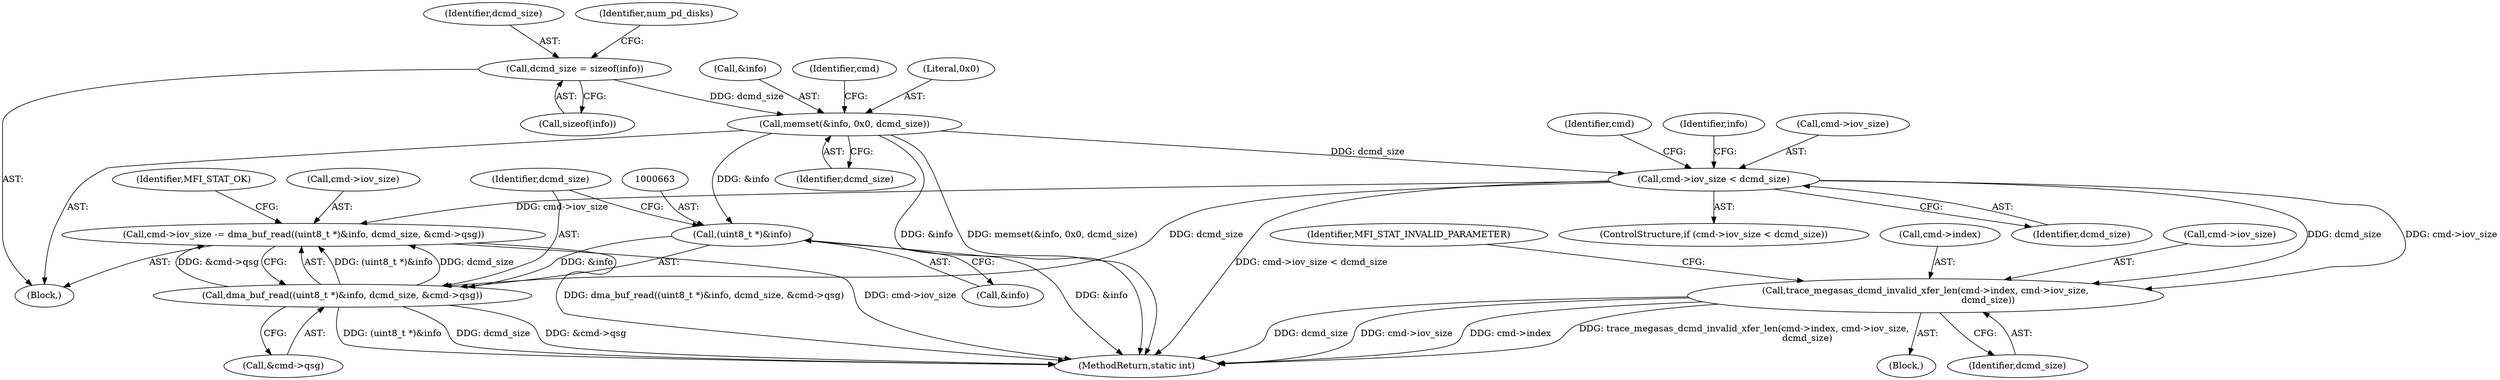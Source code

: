 digraph "0_qemu_844864fbae66935951529408831c2f22367a57b6@API" {
"1000131" [label="(Call,memset(&info, 0x0, dcmd_size))"];
"1000122" [label="(Call,dcmd_size = sizeof(info))"];
"1000137" [label="(Call,cmd->iov_size < dcmd_size)"];
"1000143" [label="(Call,trace_megasas_dcmd_invalid_xfer_len(cmd->index, cmd->iov_size,\n                                            dcmd_size))"];
"1000657" [label="(Call,cmd->iov_size -= dma_buf_read((uint8_t *)&info, dcmd_size, &cmd->qsg))"];
"1000661" [label="(Call,dma_buf_read((uint8_t *)&info, dcmd_size, &cmd->qsg))"];
"1000662" [label="(Call,(uint8_t *)&info)"];
"1000673" [label="(MethodReturn,static int)"];
"1000667" [label="(Call,&cmd->qsg)"];
"1000134" [label="(Literal,0x0)"];
"1000137" [label="(Call,cmd->iov_size < dcmd_size)"];
"1000661" [label="(Call,dma_buf_read((uint8_t *)&info, dcmd_size, &cmd->qsg))"];
"1000136" [label="(ControlStructure,if (cmd->iov_size < dcmd_size))"];
"1000143" [label="(Call,trace_megasas_dcmd_invalid_xfer_len(cmd->index, cmd->iov_size,\n                                            dcmd_size))"];
"1000123" [label="(Identifier,dcmd_size)"];
"1000104" [label="(Block,)"];
"1000145" [label="(Identifier,cmd)"];
"1000672" [label="(Identifier,MFI_STAT_OK)"];
"1000657" [label="(Call,cmd->iov_size -= dma_buf_read((uint8_t *)&info, dcmd_size, &cmd->qsg))"];
"1000132" [label="(Call,&info)"];
"1000144" [label="(Call,cmd->index)"];
"1000142" [label="(Block,)"];
"1000124" [label="(Call,sizeof(info))"];
"1000131" [label="(Call,memset(&info, 0x0, dcmd_size))"];
"1000662" [label="(Call,(uint8_t *)&info)"];
"1000147" [label="(Call,cmd->iov_size)"];
"1000152" [label="(Identifier,MFI_STAT_INVALID_PARAMETER)"];
"1000156" [label="(Identifier,info)"];
"1000150" [label="(Identifier,dcmd_size)"];
"1000141" [label="(Identifier,dcmd_size)"];
"1000135" [label="(Identifier,dcmd_size)"];
"1000139" [label="(Identifier,cmd)"];
"1000129" [label="(Identifier,num_pd_disks)"];
"1000122" [label="(Call,dcmd_size = sizeof(info))"];
"1000138" [label="(Call,cmd->iov_size)"];
"1000666" [label="(Identifier,dcmd_size)"];
"1000658" [label="(Call,cmd->iov_size)"];
"1000664" [label="(Call,&info)"];
"1000131" -> "1000104"  [label="AST: "];
"1000131" -> "1000135"  [label="CFG: "];
"1000132" -> "1000131"  [label="AST: "];
"1000134" -> "1000131"  [label="AST: "];
"1000135" -> "1000131"  [label="AST: "];
"1000139" -> "1000131"  [label="CFG: "];
"1000131" -> "1000673"  [label="DDG: &info"];
"1000131" -> "1000673"  [label="DDG: memset(&info, 0x0, dcmd_size)"];
"1000122" -> "1000131"  [label="DDG: dcmd_size"];
"1000131" -> "1000137"  [label="DDG: dcmd_size"];
"1000131" -> "1000662"  [label="DDG: &info"];
"1000122" -> "1000104"  [label="AST: "];
"1000122" -> "1000124"  [label="CFG: "];
"1000123" -> "1000122"  [label="AST: "];
"1000124" -> "1000122"  [label="AST: "];
"1000129" -> "1000122"  [label="CFG: "];
"1000137" -> "1000136"  [label="AST: "];
"1000137" -> "1000141"  [label="CFG: "];
"1000138" -> "1000137"  [label="AST: "];
"1000141" -> "1000137"  [label="AST: "];
"1000145" -> "1000137"  [label="CFG: "];
"1000156" -> "1000137"  [label="CFG: "];
"1000137" -> "1000673"  [label="DDG: cmd->iov_size < dcmd_size"];
"1000137" -> "1000143"  [label="DDG: cmd->iov_size"];
"1000137" -> "1000143"  [label="DDG: dcmd_size"];
"1000137" -> "1000657"  [label="DDG: cmd->iov_size"];
"1000137" -> "1000661"  [label="DDG: dcmd_size"];
"1000143" -> "1000142"  [label="AST: "];
"1000143" -> "1000150"  [label="CFG: "];
"1000144" -> "1000143"  [label="AST: "];
"1000147" -> "1000143"  [label="AST: "];
"1000150" -> "1000143"  [label="AST: "];
"1000152" -> "1000143"  [label="CFG: "];
"1000143" -> "1000673"  [label="DDG: cmd->index"];
"1000143" -> "1000673"  [label="DDG: trace_megasas_dcmd_invalid_xfer_len(cmd->index, cmd->iov_size,\n                                            dcmd_size)"];
"1000143" -> "1000673"  [label="DDG: dcmd_size"];
"1000143" -> "1000673"  [label="DDG: cmd->iov_size"];
"1000657" -> "1000104"  [label="AST: "];
"1000657" -> "1000661"  [label="CFG: "];
"1000658" -> "1000657"  [label="AST: "];
"1000661" -> "1000657"  [label="AST: "];
"1000672" -> "1000657"  [label="CFG: "];
"1000657" -> "1000673"  [label="DDG: dma_buf_read((uint8_t *)&info, dcmd_size, &cmd->qsg)"];
"1000657" -> "1000673"  [label="DDG: cmd->iov_size"];
"1000661" -> "1000657"  [label="DDG: (uint8_t *)&info"];
"1000661" -> "1000657"  [label="DDG: dcmd_size"];
"1000661" -> "1000657"  [label="DDG: &cmd->qsg"];
"1000661" -> "1000667"  [label="CFG: "];
"1000662" -> "1000661"  [label="AST: "];
"1000666" -> "1000661"  [label="AST: "];
"1000667" -> "1000661"  [label="AST: "];
"1000661" -> "1000673"  [label="DDG: (uint8_t *)&info"];
"1000661" -> "1000673"  [label="DDG: dcmd_size"];
"1000661" -> "1000673"  [label="DDG: &cmd->qsg"];
"1000662" -> "1000661"  [label="DDG: &info"];
"1000662" -> "1000664"  [label="CFG: "];
"1000663" -> "1000662"  [label="AST: "];
"1000664" -> "1000662"  [label="AST: "];
"1000666" -> "1000662"  [label="CFG: "];
"1000662" -> "1000673"  [label="DDG: &info"];
}

